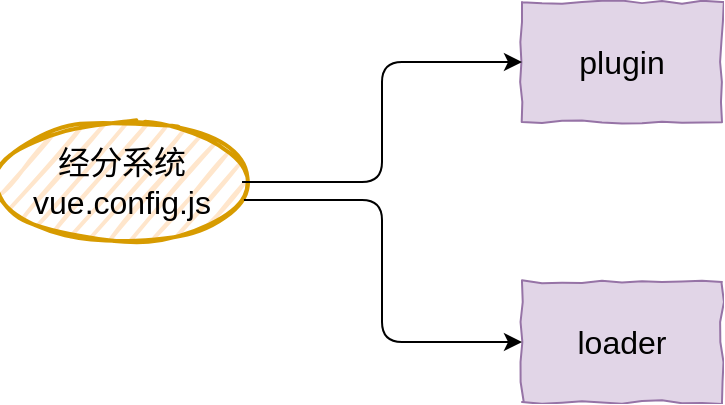 <mxfile version="13.8.6" type="github">
  <diagram id="C5RBs43oDa-KdzZeNtuy" name="Page-1">
    <mxGraphModel dx="946" dy="516" grid="1" gridSize="10" guides="1" tooltips="1" connect="1" arrows="1" fold="1" page="1" pageScale="1" pageWidth="827" pageHeight="1169" background="none" math="0" shadow="0">
      <root>
        <mxCell id="WIyWlLk6GJQsqaUBKTNV-0" />
        <mxCell id="WIyWlLk6GJQsqaUBKTNV-1" parent="WIyWlLk6GJQsqaUBKTNV-0" />
        <mxCell id="c8I5z01fnvqME9zzKDV7-8" value="&lt;span&gt;经分系统vue.config.js&lt;/span&gt;" style="ellipse;whiteSpace=wrap;html=1;strokeWidth=2;fillWeight=2;hachureGap=8;fillColor=#ffe6cc;fillStyle=dots;sketch=1;rounded=0;comic=0;fontSize=16;strokeColor=#d79b00;" vertex="1" parent="WIyWlLk6GJQsqaUBKTNV-1">
          <mxGeometry x="40" y="640" width="120" height="60" as="geometry" />
        </mxCell>
        <mxCell id="c8I5z01fnvqME9zzKDV7-11" value="plugin" style="rounded=0;whiteSpace=wrap;html=1;comic=1;fontSize=16;fillColor=#e1d5e7;strokeColor=#9673a6;" vertex="1" parent="WIyWlLk6GJQsqaUBKTNV-1">
          <mxGeometry x="300" y="580" width="100" height="60" as="geometry" />
        </mxCell>
        <mxCell id="c8I5z01fnvqME9zzKDV7-13" value="" style="edgeStyle=elbowEdgeStyle;elbow=horizontal;endArrow=classic;html=1;fontSize=16;exitX=1;exitY=0.5;exitDx=0;exitDy=0;entryX=0;entryY=0.5;entryDx=0;entryDy=0;" edge="1" parent="WIyWlLk6GJQsqaUBKTNV-1" source="c8I5z01fnvqME9zzKDV7-8" target="c8I5z01fnvqME9zzKDV7-11">
          <mxGeometry width="50" height="50" relative="1" as="geometry">
            <mxPoint x="360" y="720" as="sourcePoint" />
            <mxPoint x="410" y="670" as="targetPoint" />
          </mxGeometry>
        </mxCell>
        <mxCell id="c8I5z01fnvqME9zzKDV7-14" value="loader" style="rounded=0;whiteSpace=wrap;html=1;comic=1;fontSize=16;fillColor=#e1d5e7;strokeColor=#9673a6;" vertex="1" parent="WIyWlLk6GJQsqaUBKTNV-1">
          <mxGeometry x="300" y="720" width="100" height="60" as="geometry" />
        </mxCell>
        <mxCell id="c8I5z01fnvqME9zzKDV7-15" value="" style="edgeStyle=elbowEdgeStyle;elbow=horizontal;endArrow=classic;html=1;fontSize=16;exitX=1.008;exitY=0.65;exitDx=0;exitDy=0;entryX=0;entryY=0.5;entryDx=0;entryDy=0;entryPerimeter=0;exitPerimeter=0;" edge="1" parent="WIyWlLk6GJQsqaUBKTNV-1" source="c8I5z01fnvqME9zzKDV7-8" target="c8I5z01fnvqME9zzKDV7-14">
          <mxGeometry width="50" height="50" relative="1" as="geometry">
            <mxPoint x="170" y="680" as="sourcePoint" />
            <mxPoint x="290" y="750" as="targetPoint" />
            <Array as="points">
              <mxPoint x="230" y="679" />
              <mxPoint x="230" y="690" />
            </Array>
          </mxGeometry>
        </mxCell>
      </root>
    </mxGraphModel>
  </diagram>
</mxfile>
